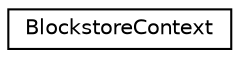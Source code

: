 digraph "Graphical Class Hierarchy"
{
  edge [fontname="Helvetica",fontsize="10",labelfontname="Helvetica",labelfontsize="10"];
  node [fontname="Helvetica",fontsize="10",shape=record];
  rankdir="LR";
  Node0 [label="BlockstoreContext",height=0.2,width=0.4,color="black", fillcolor="white", style="filled",URL="$struct_blockstore_context.html"];
}
